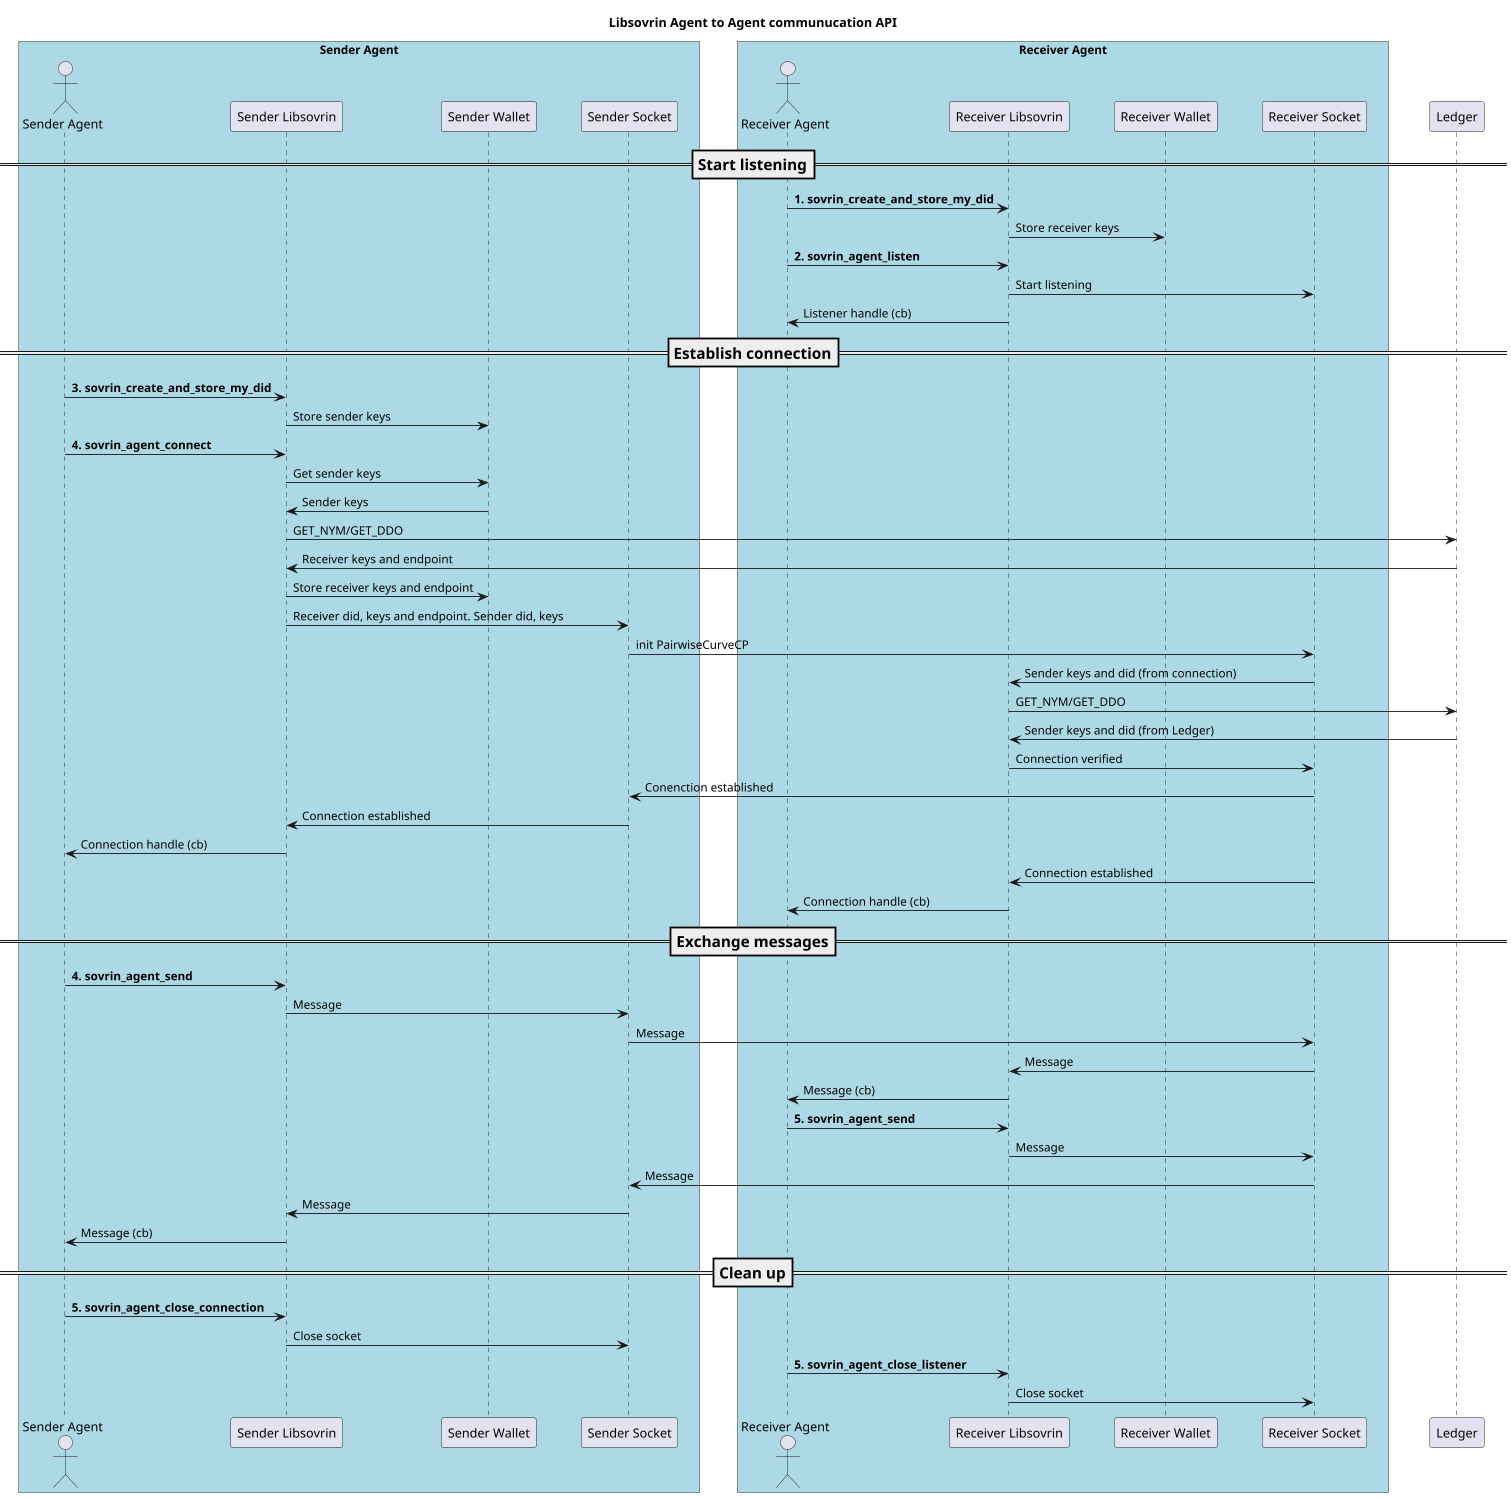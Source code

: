 @startuml
skinparam ParticipantPadding 20
skinparam BoxPadding 20

title Libsovrin Agent to Agent communucation API
scale 0.9

box "Sender Agent" #LightBlue
actor "Sender Agent" as SA
participant "Sender Libsovrin" as SL
participant "Sender Wallet" as SW
participant "Sender Socket" as SS
endbox

box "Receiver Agent" #LightBlue
actor "Receiver Agent" as RA
participant "Receiver Libsovrin" as RL
participant "Receiver Wallet" as RW
participant "Receiver Socket" as RS
endbox

participant "Ledger" as L

=== Start listening ==

RA -> RL: <b>1. sovrin_create_and_store_my_did
RL -> RW: Store receiver keys

RA -> RL: <b>2. sovrin_agent_listen
RL -> RS: Start listening
RL -> RA: Listener handle (cb)

=== Establish connection ==

SA -> SL: <b>3. sovrin_create_and_store_my_did
SL -> SW: Store sender keys

SA -> SL: <b>4. sovrin_agent_connect
SL -> SW: Get sender keys
SW -> SL: Sender keys
SL -> L: GET_NYM/GET_DDO
L -> SL: Receiver keys and endpoint
SL -> SW: Store receiver keys and endpoint

SL -> SS: Receiver did, keys and endpoint. Sender did, keys
SS -> RS: init PairwiseCurveCP
RS -> RL: Sender keys and did (from connection)
RL -> L: GET_NYM/GET_DDO
L -> RL: Sender keys and did (from Ledger)
RL -> RS: Connection verified
RS -> SS: Conenction established
SS -> SL: Connection established
SL -> SA: Connection handle (cb)

RS -> RL: Connection established
RL -> RA: Connection handle (cb)

=== Exchange messages ==

SA -> SL: <b>4. sovrin_agent_send
SL -> SS: Message
SS -> RS: Message
RS -> RL: Message
RL -> RA: Message (cb)

RA -> RL: <b>5. sovrin_agent_send
RL -> RS: Message
RS -> SS: Message
SS -> SL: Message
SL -> SA: Message (cb)

=== Clean up ==

SA -> SL:  <b>5. sovrin_agent_close_connection
SL -> SS: Close socket

RA -> RL: <b>5. sovrin_agent_close_listener
RL -> RS: Close socket




@enduml
